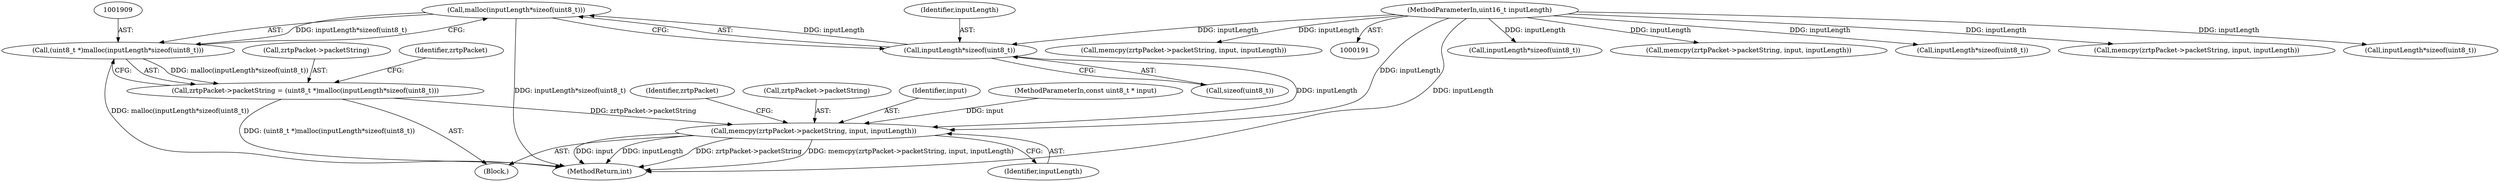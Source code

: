 digraph "0_bzrtp_bbb1e6e2f467ee4bd7b9a8c800e4f07343d7d99b@API" {
"1001910" [label="(Call,malloc(inputLength*sizeof(uint8_t)))"];
"1001911" [label="(Call,inputLength*sizeof(uint8_t))"];
"1000195" [label="(MethodParameterIn,uint16_t inputLength)"];
"1001908" [label="(Call,(uint8_t *)malloc(inputLength*sizeof(uint8_t)))"];
"1001904" [label="(Call,zrtpPacket->packetString = (uint8_t *)malloc(inputLength*sizeof(uint8_t)))"];
"1001915" [label="(Call,memcpy(zrtpPacket->packetString, input, inputLength))"];
"1000584" [label="(Call,inputLength*sizeof(uint8_t))"];
"1001910" [label="(Call,malloc(inputLength*sizeof(uint8_t)))"];
"1001294" [label="(Block,)"];
"1001923" [label="(Identifier,zrtpPacket)"];
"1001916" [label="(Call,zrtpPacket->packetString)"];
"1001908" [label="(Call,(uint8_t *)malloc(inputLength*sizeof(uint8_t)))"];
"1001905" [label="(Call,zrtpPacket->packetString)"];
"1000891" [label="(Call,memcpy(zrtpPacket->packetString, input, inputLength))"];
"1001920" [label="(Identifier,inputLength)"];
"1000887" [label="(Call,inputLength*sizeof(uint8_t))"];
"1001912" [label="(Identifier,inputLength)"];
"1001917" [label="(Identifier,zrtpPacket)"];
"1001913" [label="(Call,sizeof(uint8_t))"];
"1000588" [label="(Call,memcpy(zrtpPacket->packetString, input, inputLength))"];
"1001904" [label="(Call,zrtpPacket->packetString = (uint8_t *)malloc(inputLength*sizeof(uint8_t)))"];
"1001919" [label="(Identifier,input)"];
"1001911" [label="(Call,inputLength*sizeof(uint8_t))"];
"1001281" [label="(Call,inputLength*sizeof(uint8_t))"];
"1001915" [label="(Call,memcpy(zrtpPacket->packetString, input, inputLength))"];
"1001966" [label="(MethodReturn,int)"];
"1000195" [label="(MethodParameterIn,uint16_t inputLength)"];
"1001285" [label="(Call,memcpy(zrtpPacket->packetString, input, inputLength))"];
"1000194" [label="(MethodParameterIn,const uint8_t * input)"];
"1001910" -> "1001908"  [label="AST: "];
"1001910" -> "1001911"  [label="CFG: "];
"1001911" -> "1001910"  [label="AST: "];
"1001908" -> "1001910"  [label="CFG: "];
"1001910" -> "1001966"  [label="DDG: inputLength*sizeof(uint8_t)"];
"1001910" -> "1001908"  [label="DDG: inputLength*sizeof(uint8_t)"];
"1001911" -> "1001910"  [label="DDG: inputLength"];
"1001911" -> "1001913"  [label="CFG: "];
"1001912" -> "1001911"  [label="AST: "];
"1001913" -> "1001911"  [label="AST: "];
"1000195" -> "1001911"  [label="DDG: inputLength"];
"1001911" -> "1001915"  [label="DDG: inputLength"];
"1000195" -> "1000191"  [label="AST: "];
"1000195" -> "1001966"  [label="DDG: inputLength"];
"1000195" -> "1000584"  [label="DDG: inputLength"];
"1000195" -> "1000588"  [label="DDG: inputLength"];
"1000195" -> "1000887"  [label="DDG: inputLength"];
"1000195" -> "1000891"  [label="DDG: inputLength"];
"1000195" -> "1001281"  [label="DDG: inputLength"];
"1000195" -> "1001285"  [label="DDG: inputLength"];
"1000195" -> "1001915"  [label="DDG: inputLength"];
"1001908" -> "1001904"  [label="AST: "];
"1001909" -> "1001908"  [label="AST: "];
"1001904" -> "1001908"  [label="CFG: "];
"1001908" -> "1001966"  [label="DDG: malloc(inputLength*sizeof(uint8_t))"];
"1001908" -> "1001904"  [label="DDG: malloc(inputLength*sizeof(uint8_t))"];
"1001904" -> "1001294"  [label="AST: "];
"1001905" -> "1001904"  [label="AST: "];
"1001917" -> "1001904"  [label="CFG: "];
"1001904" -> "1001966"  [label="DDG: (uint8_t *)malloc(inputLength*sizeof(uint8_t))"];
"1001904" -> "1001915"  [label="DDG: zrtpPacket->packetString"];
"1001915" -> "1001294"  [label="AST: "];
"1001915" -> "1001920"  [label="CFG: "];
"1001916" -> "1001915"  [label="AST: "];
"1001919" -> "1001915"  [label="AST: "];
"1001920" -> "1001915"  [label="AST: "];
"1001923" -> "1001915"  [label="CFG: "];
"1001915" -> "1001966"  [label="DDG: zrtpPacket->packetString"];
"1001915" -> "1001966"  [label="DDG: memcpy(zrtpPacket->packetString, input, inputLength)"];
"1001915" -> "1001966"  [label="DDG: input"];
"1001915" -> "1001966"  [label="DDG: inputLength"];
"1000194" -> "1001915"  [label="DDG: input"];
}
